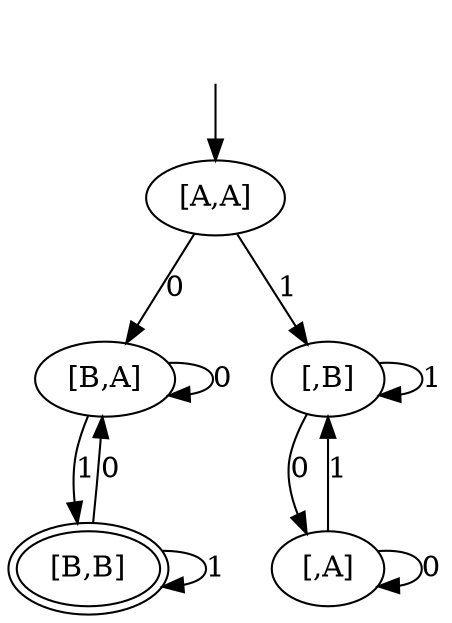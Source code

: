 digraph "intersecao" {
	_nil [style="invis"];
	_nil -> "[A,A]" [label=""];
	"[B,B]" [peripheries=2];
	"[A,A]" -> "[B,A]" [label=0];
	"[A,A]" -> "[,B]" [label=1];
	"[B,A]" -> "[B,A]" [label=0]; 
	"[B,A]" -> "[B,B]" [label=1];
	"[,B]" -> "[,A]" [label=0];
	"[,B]" -> "[,B]" [label=1];
	"[B,B]" -> "[B,A]" [label=0];
	"[B,B]" -> "[B,B]" [label=1];
	"[,A]" -> "[,A]" [label=0];
	"[,A]" -> "[,B]" [label=1];
}
